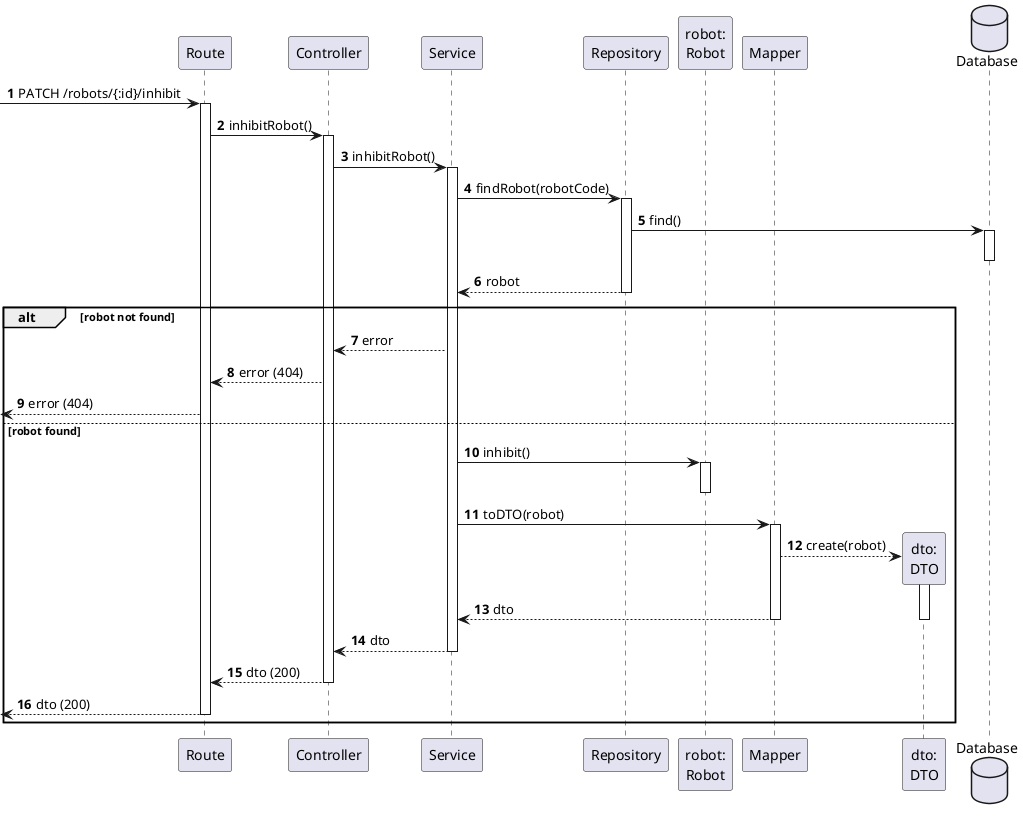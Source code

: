 @startuml
autonumber

participant "Route" as r
participant "Controller" as ctrl
participant "Service" as svc
participant "Repository" as repo

participant "robot:\nRobot" as robot
participant "Mapper" as map
participant "dto:\nDTO" as dto

database "Database" as db

[-> r : PATCH /robots/{:id}/inhibit
activate r
    ' note right : verify if user is a \nfleet manager
    ' alt unkown user
    '     r --> ui : 401: Unauthorized
    ' else user not authorized
    '     r --> ui : 403: Forbidden
    ' else user authorized

    r -> ctrl : inhibitRobot()
    activate ctrl
        ctrl -> svc : inhibitRobot()
        activate svc
            svc -> repo : findRobot(robotCode)
            activate repo
                repo -> db : find()
                activate db
                deactivate db

                repo --> svc : robot
            deactivate repo

            alt robot not found
                svc --> ctrl : error
                ctrl --> r : error (404)
                [<-- r : error (404)
            else robot found

                svc -> robot : inhibit()
                activate robot
                deactivate robot

                svc -> map : toDTO(robot)
                activate map
                    map --> dto **: create(robot)
                    activate dto
                        map --> svc : dto
                    deactivate dto
                deactivate map

                svc --> ctrl : dto
        deactivate svc

        ctrl --> r : dto (200)
    deactivate ctrl
    [<-- r : dto (200)
deactivate r


end

@enduml

